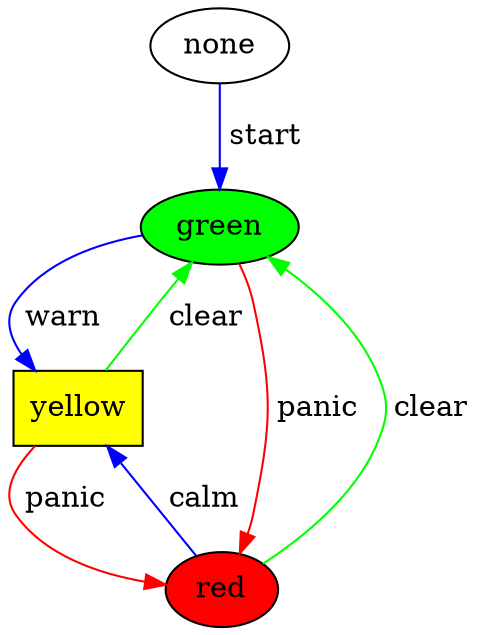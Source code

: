 digraph "Traffic_Light" {
  "green" [ fillcolor="green", style="filled" ];
  "yellow" [ fillcolor="yellow", shape="rect", style="filled" ];
  "red" [ fillcolor="red", style="filled" ];
  "none" -> "green" [ color="blue" ; label=" start " ];
  "green" -> "yellow" [ color="blue" ; label=" warn " ];
  "green" -> "red" [ color="red" ; label=" panic " ];
  "yellow" -> "red" [ color="red" ; label=" panic " ];
  "red" -> "yellow" [ color="blue" ; label=" calm " ];
  "red" -> "green" [ color="green" ; label=" clear " ];
  "yellow" -> "green" [ color="green" ; label=" clear " ];
}